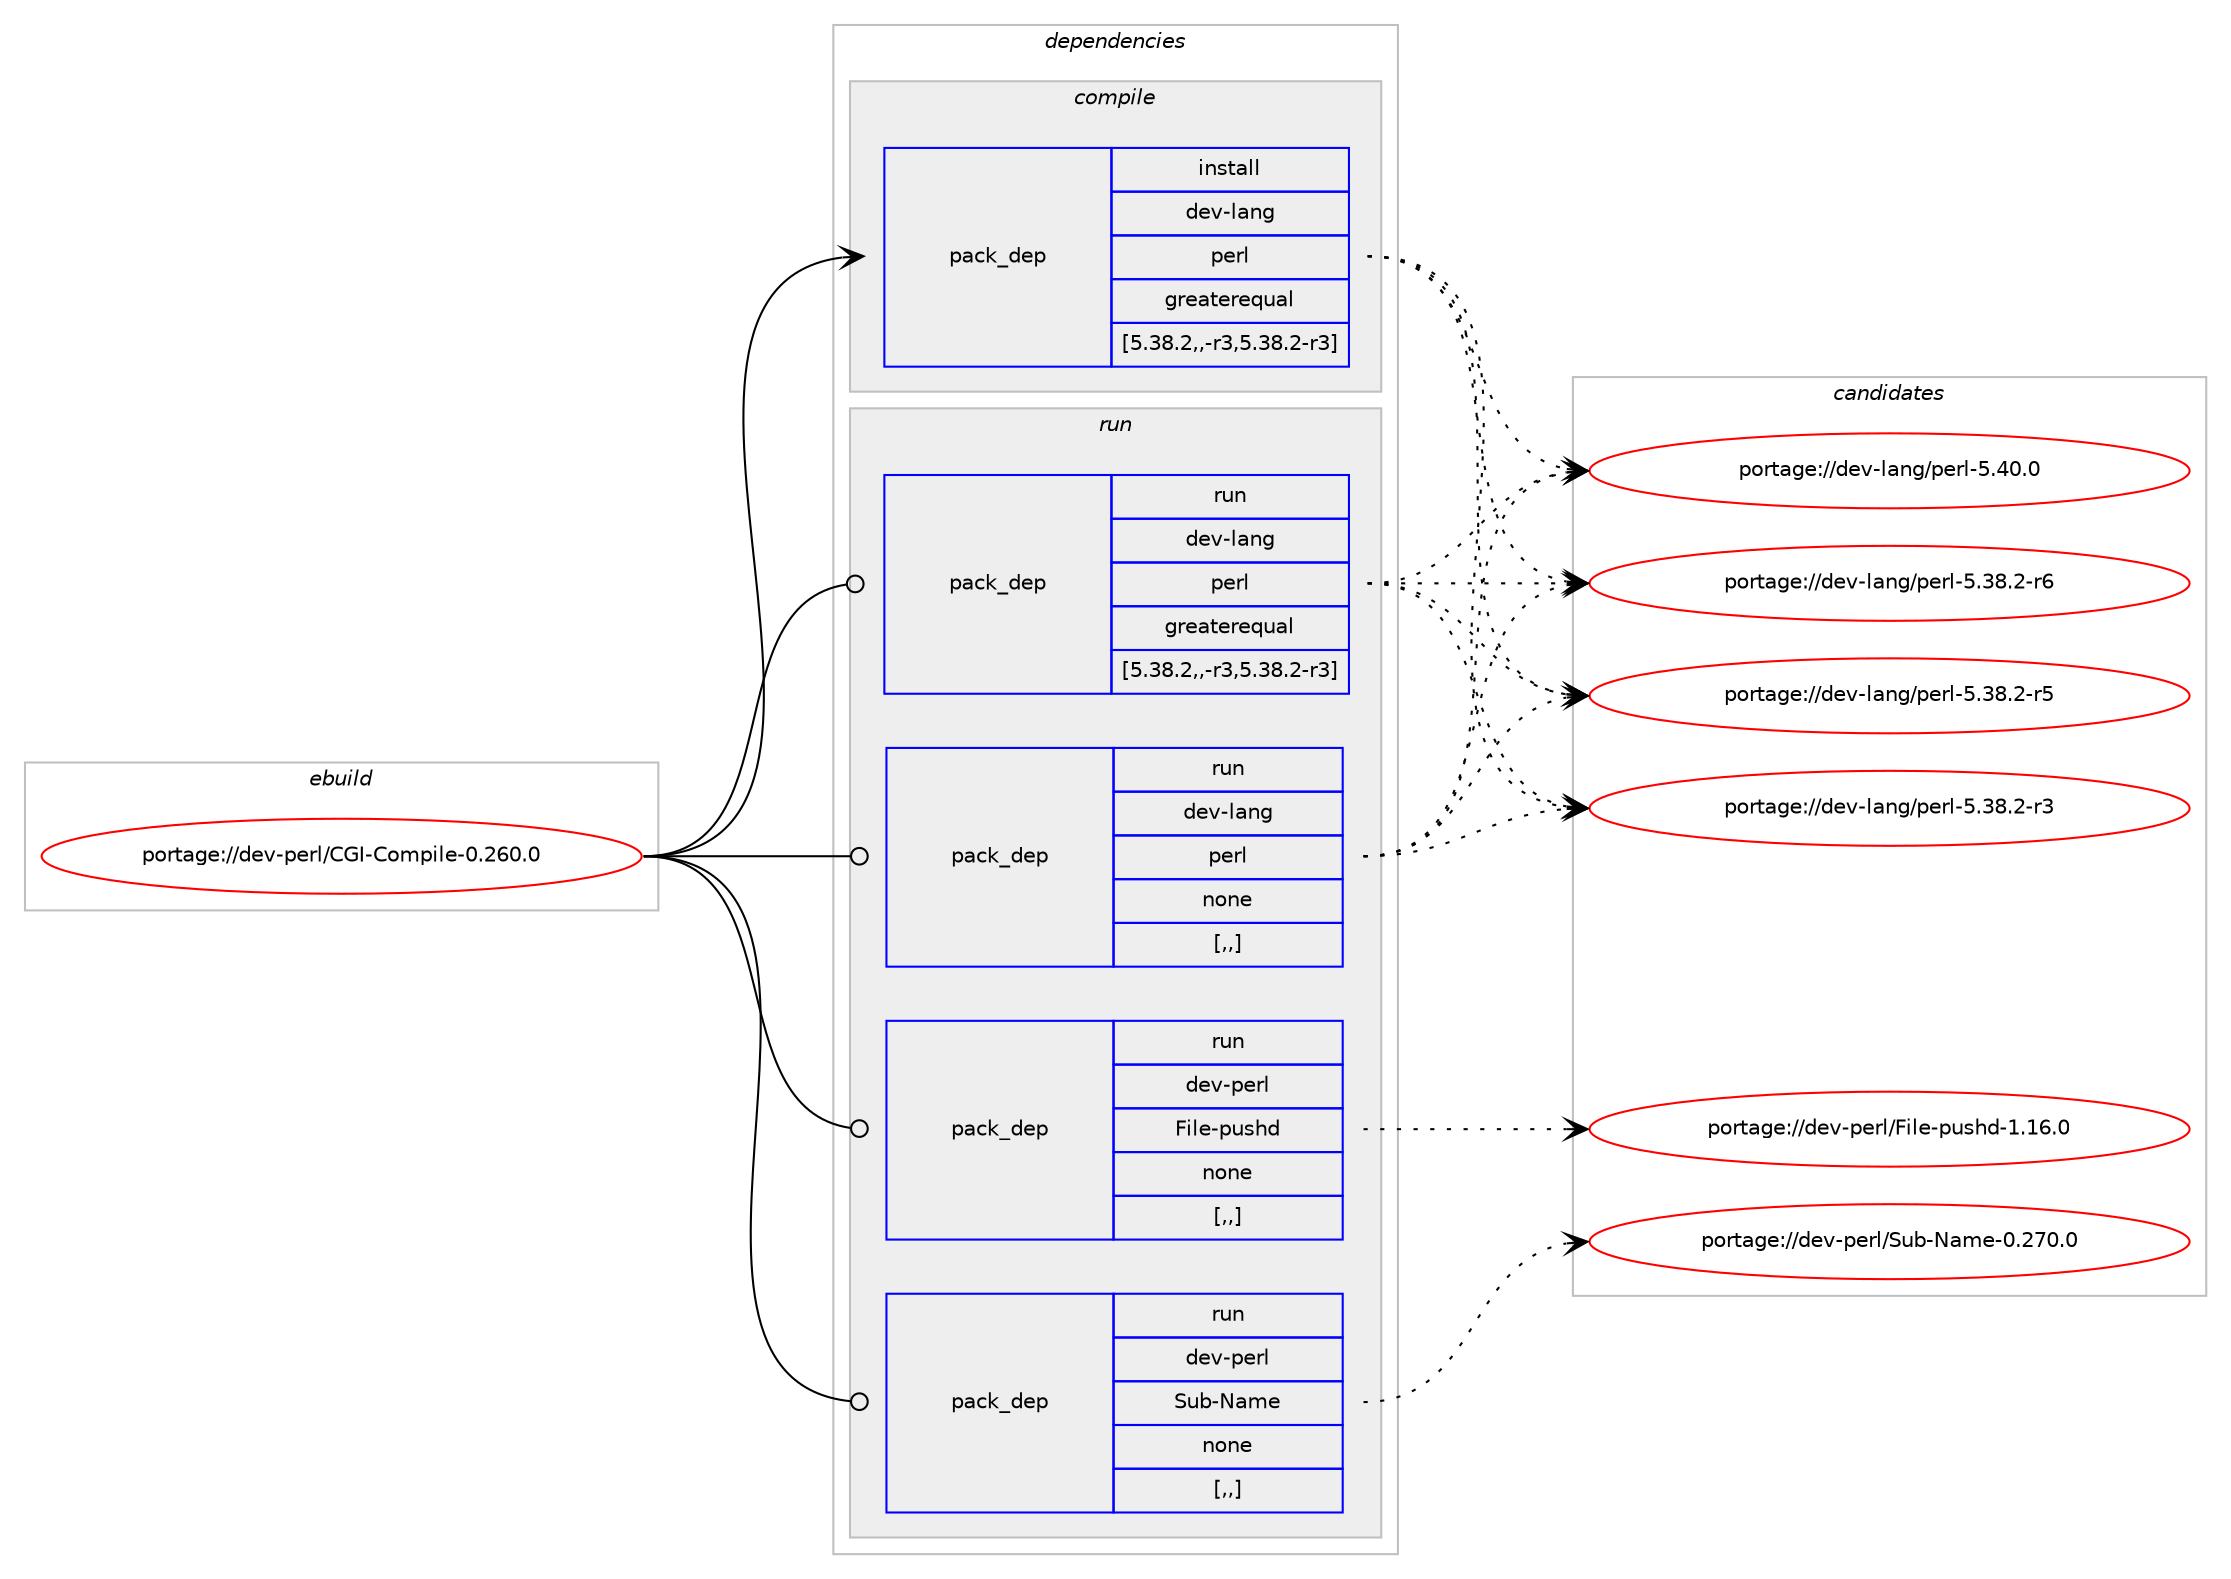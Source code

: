 digraph prolog {

# *************
# Graph options
# *************

newrank=true;
concentrate=true;
compound=true;
graph [rankdir=LR,fontname=Helvetica,fontsize=10,ranksep=1.5];#, ranksep=2.5, nodesep=0.2];
edge  [arrowhead=vee];
node  [fontname=Helvetica,fontsize=10];

# **********
# The ebuild
# **********

subgraph cluster_leftcol {
color=gray;
rank=same;
label=<<i>ebuild</i>>;
id [label="portage://dev-perl/CGI-Compile-0.260.0", color=red, width=4, href="../dev-perl/CGI-Compile-0.260.0.svg"];
}

# ****************
# The dependencies
# ****************

subgraph cluster_midcol {
color=gray;
label=<<i>dependencies</i>>;
subgraph cluster_compile {
fillcolor="#eeeeee";
style=filled;
label=<<i>compile</i>>;
subgraph pack95022 {
dependency125728 [label=<<TABLE BORDER="0" CELLBORDER="1" CELLSPACING="0" CELLPADDING="4" WIDTH="220"><TR><TD ROWSPAN="6" CELLPADDING="30">pack_dep</TD></TR><TR><TD WIDTH="110">install</TD></TR><TR><TD>dev-lang</TD></TR><TR><TD>perl</TD></TR><TR><TD>greaterequal</TD></TR><TR><TD>[5.38.2,,-r3,5.38.2-r3]</TD></TR></TABLE>>, shape=none, color=blue];
}
id:e -> dependency125728:w [weight=20,style="solid",arrowhead="vee"];
}
subgraph cluster_compileandrun {
fillcolor="#eeeeee";
style=filled;
label=<<i>compile and run</i>>;
}
subgraph cluster_run {
fillcolor="#eeeeee";
style=filled;
label=<<i>run</i>>;
subgraph pack95023 {
dependency125729 [label=<<TABLE BORDER="0" CELLBORDER="1" CELLSPACING="0" CELLPADDING="4" WIDTH="220"><TR><TD ROWSPAN="6" CELLPADDING="30">pack_dep</TD></TR><TR><TD WIDTH="110">run</TD></TR><TR><TD>dev-lang</TD></TR><TR><TD>perl</TD></TR><TR><TD>greaterequal</TD></TR><TR><TD>[5.38.2,,-r3,5.38.2-r3]</TD></TR></TABLE>>, shape=none, color=blue];
}
id:e -> dependency125729:w [weight=20,style="solid",arrowhead="odot"];
subgraph pack95024 {
dependency125730 [label=<<TABLE BORDER="0" CELLBORDER="1" CELLSPACING="0" CELLPADDING="4" WIDTH="220"><TR><TD ROWSPAN="6" CELLPADDING="30">pack_dep</TD></TR><TR><TD WIDTH="110">run</TD></TR><TR><TD>dev-lang</TD></TR><TR><TD>perl</TD></TR><TR><TD>none</TD></TR><TR><TD>[,,]</TD></TR></TABLE>>, shape=none, color=blue];
}
id:e -> dependency125730:w [weight=20,style="solid",arrowhead="odot"];
subgraph pack95025 {
dependency125731 [label=<<TABLE BORDER="0" CELLBORDER="1" CELLSPACING="0" CELLPADDING="4" WIDTH="220"><TR><TD ROWSPAN="6" CELLPADDING="30">pack_dep</TD></TR><TR><TD WIDTH="110">run</TD></TR><TR><TD>dev-perl</TD></TR><TR><TD>File-pushd</TD></TR><TR><TD>none</TD></TR><TR><TD>[,,]</TD></TR></TABLE>>, shape=none, color=blue];
}
id:e -> dependency125731:w [weight=20,style="solid",arrowhead="odot"];
subgraph pack95026 {
dependency125732 [label=<<TABLE BORDER="0" CELLBORDER="1" CELLSPACING="0" CELLPADDING="4" WIDTH="220"><TR><TD ROWSPAN="6" CELLPADDING="30">pack_dep</TD></TR><TR><TD WIDTH="110">run</TD></TR><TR><TD>dev-perl</TD></TR><TR><TD>Sub-Name</TD></TR><TR><TD>none</TD></TR><TR><TD>[,,]</TD></TR></TABLE>>, shape=none, color=blue];
}
id:e -> dependency125732:w [weight=20,style="solid",arrowhead="odot"];
}
}

# **************
# The candidates
# **************

subgraph cluster_choices {
rank=same;
color=gray;
label=<<i>candidates</i>>;

subgraph choice95022 {
color=black;
nodesep=1;
choice10010111845108971101034711210111410845534652484648 [label="portage://dev-lang/perl-5.40.0", color=red, width=4,href="../dev-lang/perl-5.40.0.svg"];
choice100101118451089711010347112101114108455346515646504511454 [label="portage://dev-lang/perl-5.38.2-r6", color=red, width=4,href="../dev-lang/perl-5.38.2-r6.svg"];
choice100101118451089711010347112101114108455346515646504511453 [label="portage://dev-lang/perl-5.38.2-r5", color=red, width=4,href="../dev-lang/perl-5.38.2-r5.svg"];
choice100101118451089711010347112101114108455346515646504511451 [label="portage://dev-lang/perl-5.38.2-r3", color=red, width=4,href="../dev-lang/perl-5.38.2-r3.svg"];
dependency125728:e -> choice10010111845108971101034711210111410845534652484648:w [style=dotted,weight="100"];
dependency125728:e -> choice100101118451089711010347112101114108455346515646504511454:w [style=dotted,weight="100"];
dependency125728:e -> choice100101118451089711010347112101114108455346515646504511453:w [style=dotted,weight="100"];
dependency125728:e -> choice100101118451089711010347112101114108455346515646504511451:w [style=dotted,weight="100"];
}
subgraph choice95023 {
color=black;
nodesep=1;
choice10010111845108971101034711210111410845534652484648 [label="portage://dev-lang/perl-5.40.0", color=red, width=4,href="../dev-lang/perl-5.40.0.svg"];
choice100101118451089711010347112101114108455346515646504511454 [label="portage://dev-lang/perl-5.38.2-r6", color=red, width=4,href="../dev-lang/perl-5.38.2-r6.svg"];
choice100101118451089711010347112101114108455346515646504511453 [label="portage://dev-lang/perl-5.38.2-r5", color=red, width=4,href="../dev-lang/perl-5.38.2-r5.svg"];
choice100101118451089711010347112101114108455346515646504511451 [label="portage://dev-lang/perl-5.38.2-r3", color=red, width=4,href="../dev-lang/perl-5.38.2-r3.svg"];
dependency125729:e -> choice10010111845108971101034711210111410845534652484648:w [style=dotted,weight="100"];
dependency125729:e -> choice100101118451089711010347112101114108455346515646504511454:w [style=dotted,weight="100"];
dependency125729:e -> choice100101118451089711010347112101114108455346515646504511453:w [style=dotted,weight="100"];
dependency125729:e -> choice100101118451089711010347112101114108455346515646504511451:w [style=dotted,weight="100"];
}
subgraph choice95024 {
color=black;
nodesep=1;
choice10010111845108971101034711210111410845534652484648 [label="portage://dev-lang/perl-5.40.0", color=red, width=4,href="../dev-lang/perl-5.40.0.svg"];
choice100101118451089711010347112101114108455346515646504511454 [label="portage://dev-lang/perl-5.38.2-r6", color=red, width=4,href="../dev-lang/perl-5.38.2-r6.svg"];
choice100101118451089711010347112101114108455346515646504511453 [label="portage://dev-lang/perl-5.38.2-r5", color=red, width=4,href="../dev-lang/perl-5.38.2-r5.svg"];
choice100101118451089711010347112101114108455346515646504511451 [label="portage://dev-lang/perl-5.38.2-r3", color=red, width=4,href="../dev-lang/perl-5.38.2-r3.svg"];
dependency125730:e -> choice10010111845108971101034711210111410845534652484648:w [style=dotted,weight="100"];
dependency125730:e -> choice100101118451089711010347112101114108455346515646504511454:w [style=dotted,weight="100"];
dependency125730:e -> choice100101118451089711010347112101114108455346515646504511453:w [style=dotted,weight="100"];
dependency125730:e -> choice100101118451089711010347112101114108455346515646504511451:w [style=dotted,weight="100"];
}
subgraph choice95025 {
color=black;
nodesep=1;
choice1001011184511210111410847701051081014511211711510410045494649544648 [label="portage://dev-perl/File-pushd-1.16.0", color=red, width=4,href="../dev-perl/File-pushd-1.16.0.svg"];
dependency125731:e -> choice1001011184511210111410847701051081014511211711510410045494649544648:w [style=dotted,weight="100"];
}
subgraph choice95026 {
color=black;
nodesep=1;
choice100101118451121011141084783117984578971091014548465055484648 [label="portage://dev-perl/Sub-Name-0.270.0", color=red, width=4,href="../dev-perl/Sub-Name-0.270.0.svg"];
dependency125732:e -> choice100101118451121011141084783117984578971091014548465055484648:w [style=dotted,weight="100"];
}
}

}
